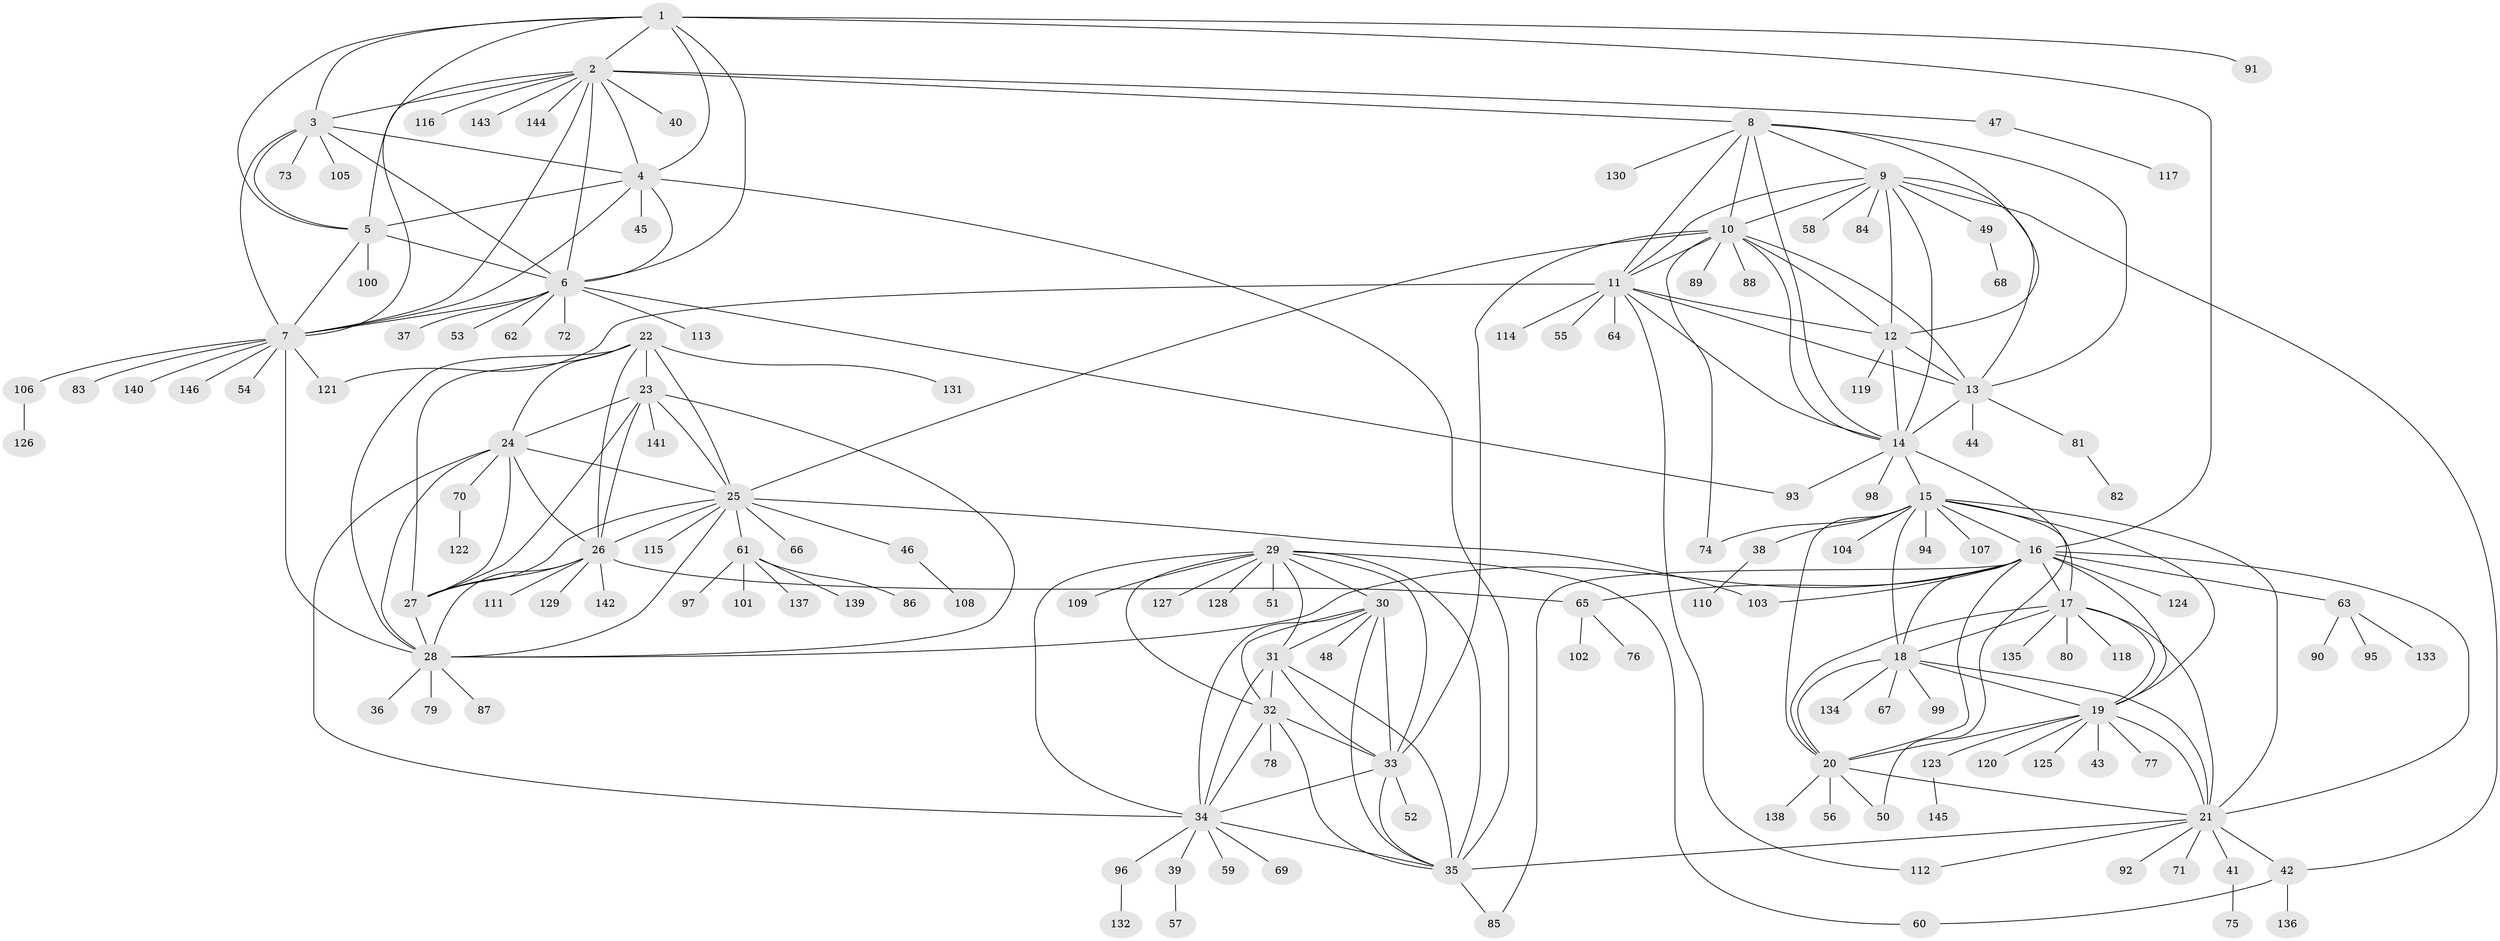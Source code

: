 // coarse degree distribution, {6: 0.011494252873563218, 5: 0.022988505747126436, 11: 0.011494252873563218, 4: 0.04597701149425287, 13: 0.022988505747126436, 1: 0.7816091954022989, 2: 0.05747126436781609, 10: 0.011494252873563218, 14: 0.011494252873563218, 15: 0.011494252873563218, 16: 0.011494252873563218}
// Generated by graph-tools (version 1.1) at 2025/58/03/04/25 21:58:57]
// undirected, 146 vertices, 236 edges
graph export_dot {
graph [start="1"]
  node [color=gray90,style=filled];
  1;
  2;
  3;
  4;
  5;
  6;
  7;
  8;
  9;
  10;
  11;
  12;
  13;
  14;
  15;
  16;
  17;
  18;
  19;
  20;
  21;
  22;
  23;
  24;
  25;
  26;
  27;
  28;
  29;
  30;
  31;
  32;
  33;
  34;
  35;
  36;
  37;
  38;
  39;
  40;
  41;
  42;
  43;
  44;
  45;
  46;
  47;
  48;
  49;
  50;
  51;
  52;
  53;
  54;
  55;
  56;
  57;
  58;
  59;
  60;
  61;
  62;
  63;
  64;
  65;
  66;
  67;
  68;
  69;
  70;
  71;
  72;
  73;
  74;
  75;
  76;
  77;
  78;
  79;
  80;
  81;
  82;
  83;
  84;
  85;
  86;
  87;
  88;
  89;
  90;
  91;
  92;
  93;
  94;
  95;
  96;
  97;
  98;
  99;
  100;
  101;
  102;
  103;
  104;
  105;
  106;
  107;
  108;
  109;
  110;
  111;
  112;
  113;
  114;
  115;
  116;
  117;
  118;
  119;
  120;
  121;
  122;
  123;
  124;
  125;
  126;
  127;
  128;
  129;
  130;
  131;
  132;
  133;
  134;
  135;
  136;
  137;
  138;
  139;
  140;
  141;
  142;
  143;
  144;
  145;
  146;
  1 -- 2;
  1 -- 3;
  1 -- 4;
  1 -- 5;
  1 -- 6;
  1 -- 7;
  1 -- 16;
  1 -- 91;
  2 -- 3;
  2 -- 4;
  2 -- 5;
  2 -- 6;
  2 -- 7;
  2 -- 8;
  2 -- 40;
  2 -- 47;
  2 -- 116;
  2 -- 143;
  2 -- 144;
  3 -- 4;
  3 -- 5;
  3 -- 6;
  3 -- 7;
  3 -- 73;
  3 -- 105;
  4 -- 5;
  4 -- 6;
  4 -- 7;
  4 -- 35;
  4 -- 45;
  5 -- 6;
  5 -- 7;
  5 -- 100;
  6 -- 7;
  6 -- 37;
  6 -- 53;
  6 -- 62;
  6 -- 72;
  6 -- 93;
  6 -- 113;
  7 -- 28;
  7 -- 54;
  7 -- 83;
  7 -- 106;
  7 -- 121;
  7 -- 140;
  7 -- 146;
  8 -- 9;
  8 -- 10;
  8 -- 11;
  8 -- 12;
  8 -- 13;
  8 -- 14;
  8 -- 130;
  9 -- 10;
  9 -- 11;
  9 -- 12;
  9 -- 13;
  9 -- 14;
  9 -- 42;
  9 -- 49;
  9 -- 58;
  9 -- 84;
  10 -- 11;
  10 -- 12;
  10 -- 13;
  10 -- 14;
  10 -- 25;
  10 -- 33;
  10 -- 74;
  10 -- 88;
  10 -- 89;
  11 -- 12;
  11 -- 13;
  11 -- 14;
  11 -- 55;
  11 -- 64;
  11 -- 112;
  11 -- 114;
  11 -- 121;
  12 -- 13;
  12 -- 14;
  12 -- 119;
  13 -- 14;
  13 -- 44;
  13 -- 81;
  14 -- 15;
  14 -- 50;
  14 -- 93;
  14 -- 98;
  15 -- 16;
  15 -- 17;
  15 -- 18;
  15 -- 19;
  15 -- 20;
  15 -- 21;
  15 -- 38;
  15 -- 74;
  15 -- 94;
  15 -- 104;
  15 -- 107;
  16 -- 17;
  16 -- 18;
  16 -- 19;
  16 -- 20;
  16 -- 21;
  16 -- 28;
  16 -- 63;
  16 -- 65;
  16 -- 85;
  16 -- 103;
  16 -- 124;
  17 -- 18;
  17 -- 19;
  17 -- 20;
  17 -- 21;
  17 -- 80;
  17 -- 118;
  17 -- 135;
  18 -- 19;
  18 -- 20;
  18 -- 21;
  18 -- 67;
  18 -- 99;
  18 -- 134;
  19 -- 20;
  19 -- 21;
  19 -- 43;
  19 -- 77;
  19 -- 120;
  19 -- 123;
  19 -- 125;
  20 -- 21;
  20 -- 50;
  20 -- 56;
  20 -- 138;
  21 -- 35;
  21 -- 41;
  21 -- 42;
  21 -- 71;
  21 -- 92;
  21 -- 112;
  22 -- 23;
  22 -- 24;
  22 -- 25;
  22 -- 26;
  22 -- 27;
  22 -- 28;
  22 -- 131;
  23 -- 24;
  23 -- 25;
  23 -- 26;
  23 -- 27;
  23 -- 28;
  23 -- 141;
  24 -- 25;
  24 -- 26;
  24 -- 27;
  24 -- 28;
  24 -- 34;
  24 -- 70;
  25 -- 26;
  25 -- 27;
  25 -- 28;
  25 -- 46;
  25 -- 61;
  25 -- 66;
  25 -- 103;
  25 -- 115;
  26 -- 27;
  26 -- 28;
  26 -- 65;
  26 -- 111;
  26 -- 129;
  26 -- 142;
  27 -- 28;
  28 -- 36;
  28 -- 79;
  28 -- 87;
  29 -- 30;
  29 -- 31;
  29 -- 32;
  29 -- 33;
  29 -- 34;
  29 -- 35;
  29 -- 51;
  29 -- 60;
  29 -- 109;
  29 -- 127;
  29 -- 128;
  30 -- 31;
  30 -- 32;
  30 -- 33;
  30 -- 34;
  30 -- 35;
  30 -- 48;
  31 -- 32;
  31 -- 33;
  31 -- 34;
  31 -- 35;
  32 -- 33;
  32 -- 34;
  32 -- 35;
  32 -- 78;
  33 -- 34;
  33 -- 35;
  33 -- 52;
  34 -- 35;
  34 -- 39;
  34 -- 59;
  34 -- 69;
  34 -- 96;
  35 -- 85;
  38 -- 110;
  39 -- 57;
  41 -- 75;
  42 -- 60;
  42 -- 136;
  46 -- 108;
  47 -- 117;
  49 -- 68;
  61 -- 86;
  61 -- 97;
  61 -- 101;
  61 -- 137;
  61 -- 139;
  63 -- 90;
  63 -- 95;
  63 -- 133;
  65 -- 76;
  65 -- 102;
  70 -- 122;
  81 -- 82;
  96 -- 132;
  106 -- 126;
  123 -- 145;
}
